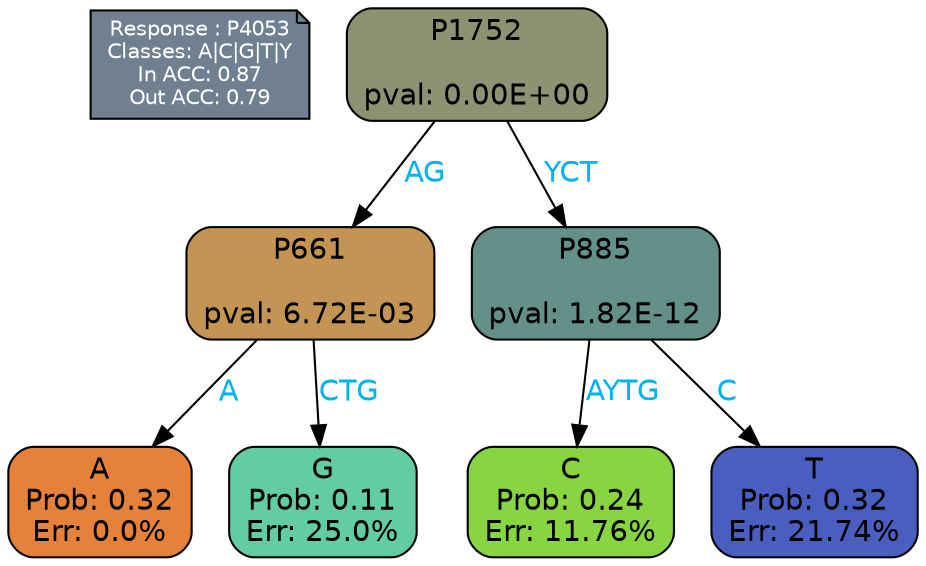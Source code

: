 digraph Tree {
node [shape=box, style="filled, rounded", color="black", fontname=helvetica] ;
graph [ranksep=equally, splines=polylines, bgcolor=transparent, dpi=600] ;
edge [fontname=helvetica] ;
LEGEND [label="Response : P4053
Classes: A|C|G|T|Y
In ACC: 0.87
Out ACC: 0.79
",shape=note,align=left,style=filled,fillcolor="slategray",fontcolor="white",fontsize=10];1 [label="P1752

pval: 0.00E+00", fillcolor="#8d9272"] ;
2 [label="P661

pval: 6.72E-03", fillcolor="#c39454"] ;
3 [label="A
Prob: 0.32
Err: 0.0%", fillcolor="#e58139"] ;
4 [label="G
Prob: 0.11
Err: 25.0%", fillcolor="#64cca2"] ;
5 [label="P885

pval: 1.82E-12", fillcolor="#639089"] ;
6 [label="C
Prob: 0.24
Err: 11.76%", fillcolor="#87d540"] ;
7 [label="T
Prob: 0.32
Err: 21.74%", fillcolor="#495ebf"] ;
1 -> 2 [label="AG",fontcolor=deepskyblue2] ;
1 -> 5 [label="YCT",fontcolor=deepskyblue2] ;
2 -> 3 [label="A",fontcolor=deepskyblue2] ;
2 -> 4 [label="CTG",fontcolor=deepskyblue2] ;
5 -> 6 [label="AYTG",fontcolor=deepskyblue2] ;
5 -> 7 [label="C",fontcolor=deepskyblue2] ;
{rank = same; 3;4;6;7;}{rank = same; LEGEND;1;}}